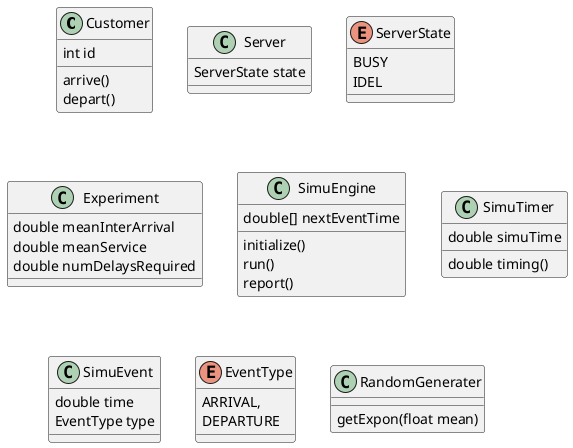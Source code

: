 @startuml

class Customer {
int id
arrive()
depart()
}

class Server {
ServerState state
}

enum ServerState {
BUSY
IDEL
}

class Experiment {
double meanInterArrival
double meanService
double numDelaysRequired
}

class SimuEngine {
double[] nextEventTime
initialize()
run()
report()
}

class SimuTimer {
double simuTime
double timing()
}

class SimuEvent {
double time
EventType type
}

enum EventType {
ARRIVAL,
DEPARTURE
}

class RandomGenerater {
getExpon(float mean)
}

@enduml